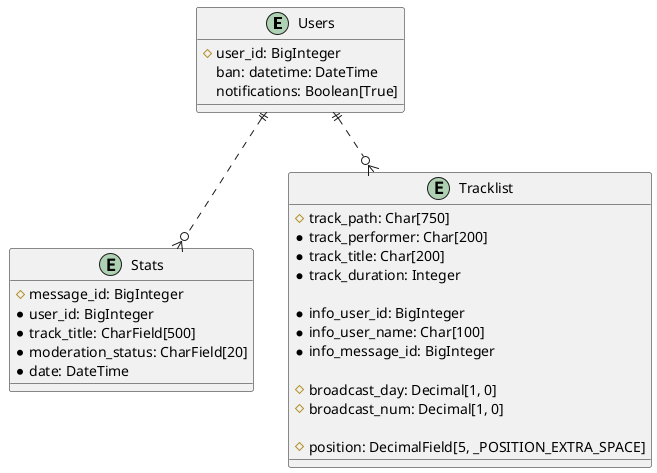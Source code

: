 @startuml
entity Users {
    #user_id: BigInteger
    ban: datetime: DateTime
    notifications: Boolean[True]
}

entity Stats {
    # message_id: BigInteger
    * user_id: BigInteger
    * track_title: CharField[500]
    * moderation_status: CharField[20]
    * date: DateTime
}

entity Tracklist {
    # track_path: Char[750]
    * track_performer: Char[200]
    * track_title: Char[200]
    * track_duration: Integer

    * info_user_id: BigInteger
    * info_user_name: Char[100]
    * info_message_id: BigInteger
    
    # broadcast_day: Decimal[1, 0]
    # broadcast_num: Decimal[1, 0]

    # position: DecimalField[5, _POSITION_EXTRA_SPACE]
}


Users ||..o{ Stats
Users ||..o{ Tracklist


@enduml